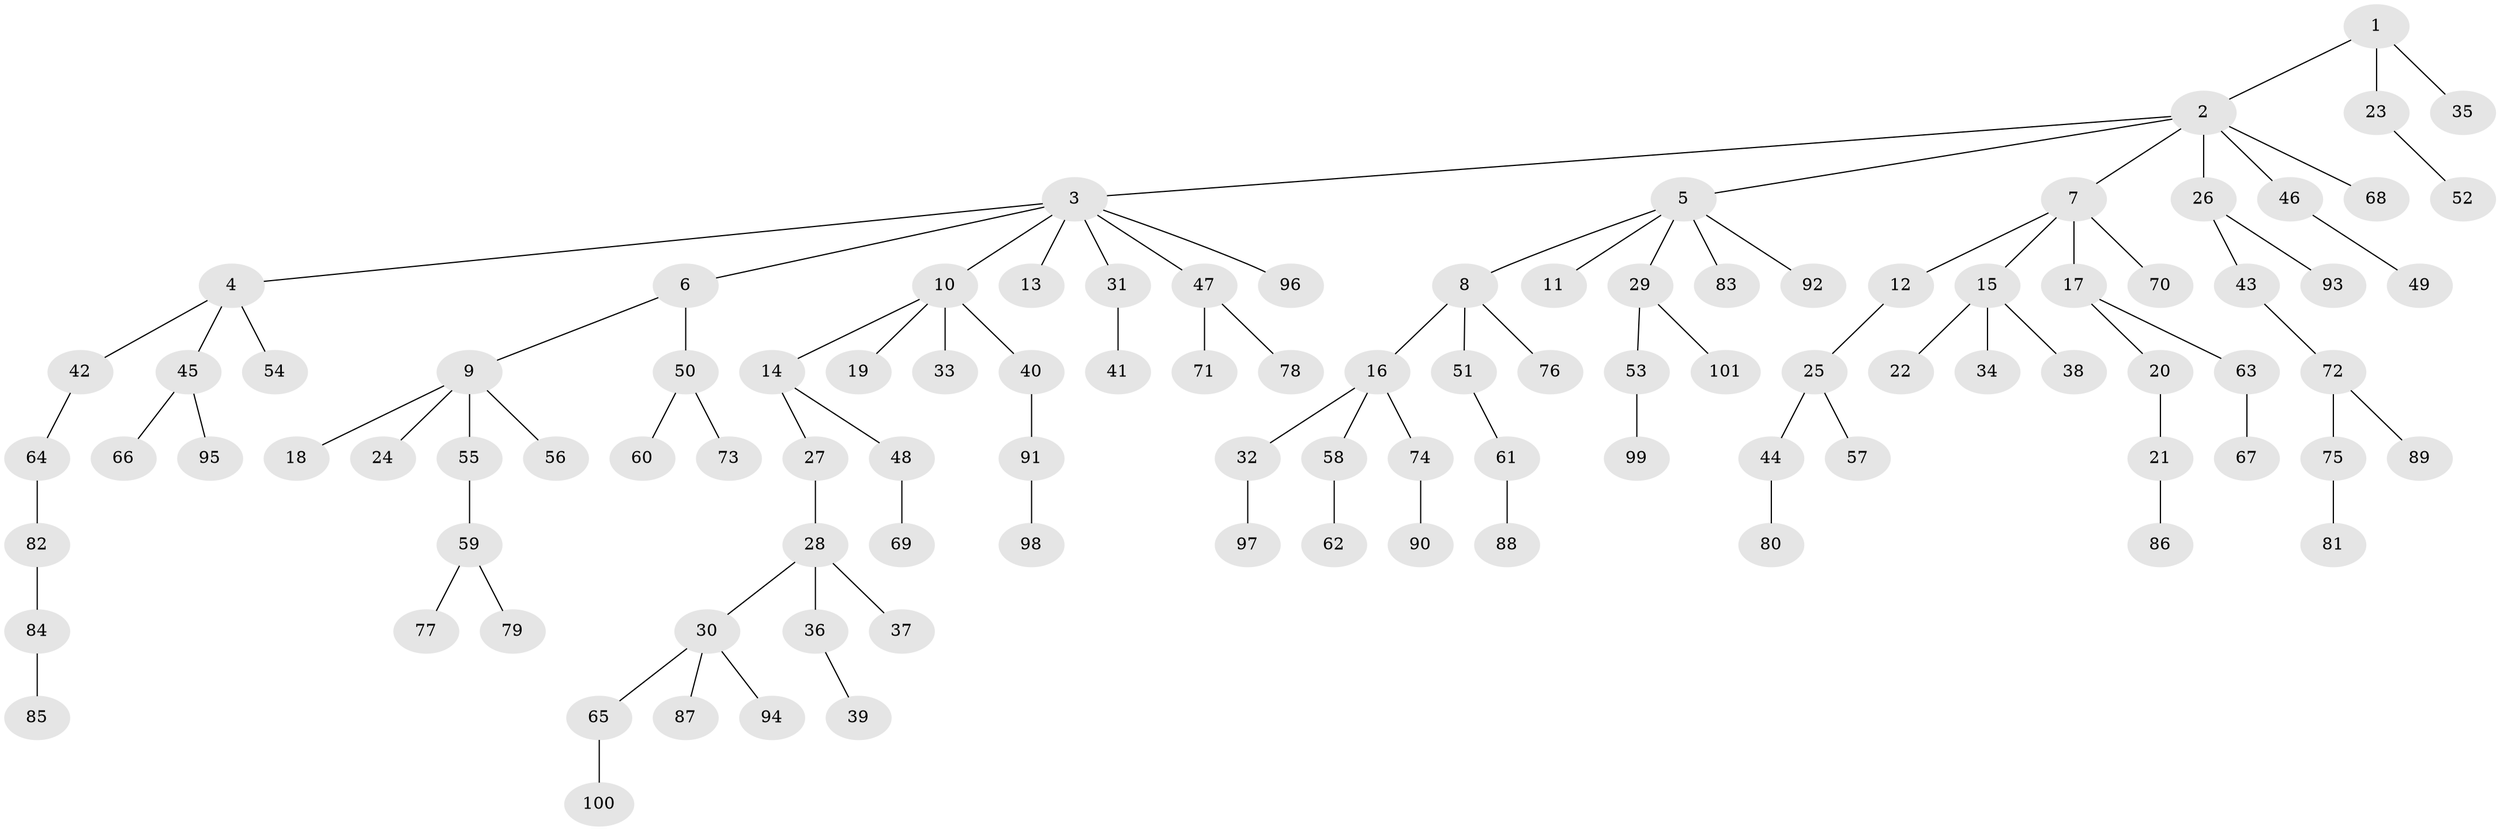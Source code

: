 // coarse degree distribution, {1: 0.5, 4: 0.06666666666666667, 2: 0.26666666666666666, 5: 0.06666666666666667, 3: 0.1}
// Generated by graph-tools (version 1.1) at 2025/37/03/04/25 23:37:18]
// undirected, 101 vertices, 100 edges
graph export_dot {
  node [color=gray90,style=filled];
  1;
  2;
  3;
  4;
  5;
  6;
  7;
  8;
  9;
  10;
  11;
  12;
  13;
  14;
  15;
  16;
  17;
  18;
  19;
  20;
  21;
  22;
  23;
  24;
  25;
  26;
  27;
  28;
  29;
  30;
  31;
  32;
  33;
  34;
  35;
  36;
  37;
  38;
  39;
  40;
  41;
  42;
  43;
  44;
  45;
  46;
  47;
  48;
  49;
  50;
  51;
  52;
  53;
  54;
  55;
  56;
  57;
  58;
  59;
  60;
  61;
  62;
  63;
  64;
  65;
  66;
  67;
  68;
  69;
  70;
  71;
  72;
  73;
  74;
  75;
  76;
  77;
  78;
  79;
  80;
  81;
  82;
  83;
  84;
  85;
  86;
  87;
  88;
  89;
  90;
  91;
  92;
  93;
  94;
  95;
  96;
  97;
  98;
  99;
  100;
  101;
  1 -- 2;
  1 -- 23;
  1 -- 35;
  2 -- 3;
  2 -- 5;
  2 -- 7;
  2 -- 26;
  2 -- 46;
  2 -- 68;
  3 -- 4;
  3 -- 6;
  3 -- 10;
  3 -- 13;
  3 -- 31;
  3 -- 47;
  3 -- 96;
  4 -- 42;
  4 -- 45;
  4 -- 54;
  5 -- 8;
  5 -- 11;
  5 -- 29;
  5 -- 83;
  5 -- 92;
  6 -- 9;
  6 -- 50;
  7 -- 12;
  7 -- 15;
  7 -- 17;
  7 -- 70;
  8 -- 16;
  8 -- 51;
  8 -- 76;
  9 -- 18;
  9 -- 24;
  9 -- 55;
  9 -- 56;
  10 -- 14;
  10 -- 19;
  10 -- 33;
  10 -- 40;
  12 -- 25;
  14 -- 27;
  14 -- 48;
  15 -- 22;
  15 -- 34;
  15 -- 38;
  16 -- 32;
  16 -- 58;
  16 -- 74;
  17 -- 20;
  17 -- 63;
  20 -- 21;
  21 -- 86;
  23 -- 52;
  25 -- 44;
  25 -- 57;
  26 -- 43;
  26 -- 93;
  27 -- 28;
  28 -- 30;
  28 -- 36;
  28 -- 37;
  29 -- 53;
  29 -- 101;
  30 -- 65;
  30 -- 87;
  30 -- 94;
  31 -- 41;
  32 -- 97;
  36 -- 39;
  40 -- 91;
  42 -- 64;
  43 -- 72;
  44 -- 80;
  45 -- 66;
  45 -- 95;
  46 -- 49;
  47 -- 71;
  47 -- 78;
  48 -- 69;
  50 -- 60;
  50 -- 73;
  51 -- 61;
  53 -- 99;
  55 -- 59;
  58 -- 62;
  59 -- 77;
  59 -- 79;
  61 -- 88;
  63 -- 67;
  64 -- 82;
  65 -- 100;
  72 -- 75;
  72 -- 89;
  74 -- 90;
  75 -- 81;
  82 -- 84;
  84 -- 85;
  91 -- 98;
}
